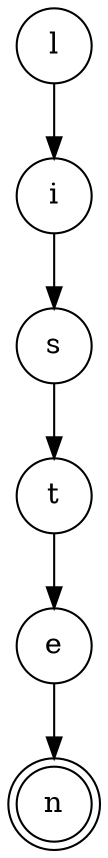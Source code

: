 digraph {   
    node [shape = doublecircle, color = black] n ;
    node [shape = circle];
    node [color= black];
    l -> i -> s -> t -> e -> n;	
}